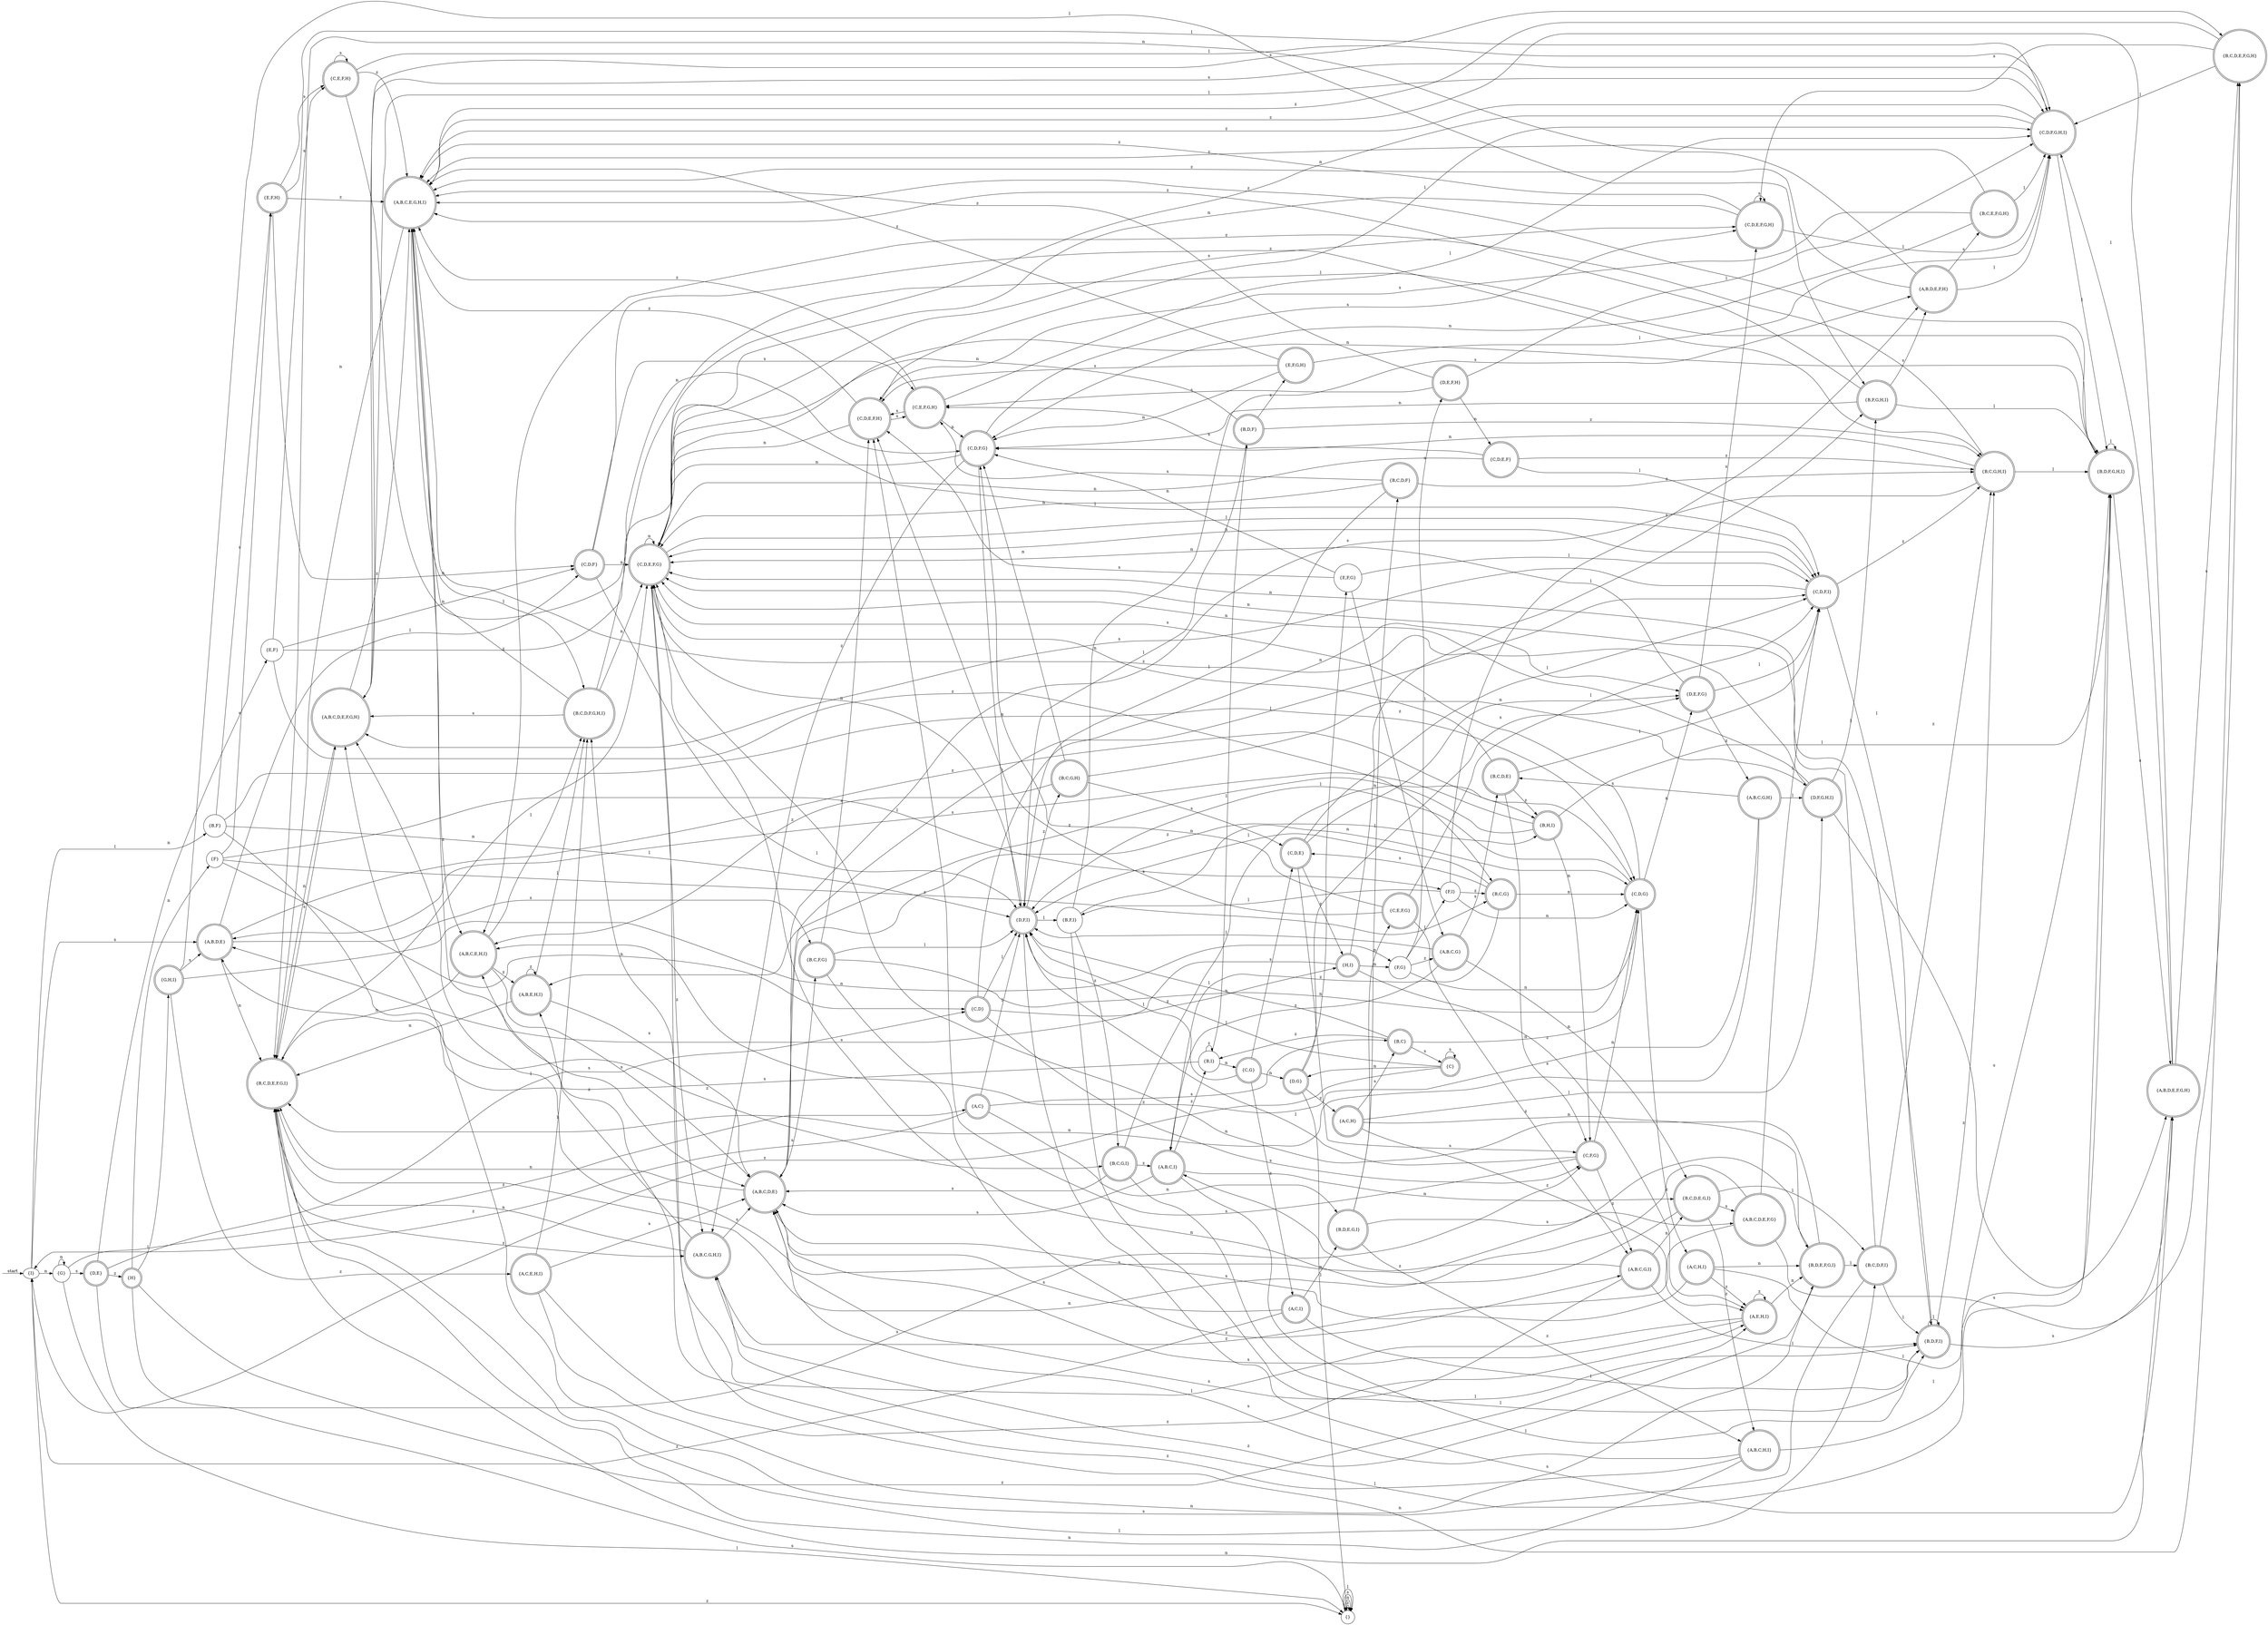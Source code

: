 digraph dfa {
    rankdir = LR;
    __start [style = invis, shape = point];
    __start -> "{I}" [ label = "start" ];
    node [shape = doublecircle]; "{B,C,G,I}" "{A,B,C,I}" "{B,D,F}" "{B,C,G,H,I}" "{A,B,C,E,H,I}" "{A,B,E,H,I}" "{B,C,D,F,G,H,I}" "{A,B,C,E,G,H,I}" "{A,B,C,D,E,F,G,H}" "{C,D,F,G,H,I}" "{B,C,D,E,F,G,H}" "{C,D,E,F,G,H}" "{B,C,D,E,F,G,I}" "{A,B,C,G,H,I}" "{B,C,D,F,I}" "{B,D,F,G,H,I}" "{A,B,D,E,F,G,H}" "{C,D,F,G}" "{E,F,G,H}" "{C,D,E,F,H}" "{C,E,F,G,H}" "{C,D,E,F,G}" "{C,D,F,I}" "{C,G}" "{A,C,I}" "{B,D,E,G,I}" "{A,B,C,H,I}" "{B,C,D,F}" "{A,B,C,D,E,F,G}" "{C,E,F,G}" "{A,B,C,G,I}" "{C,D,E}" "{H,I}" "{A,E,H,I}" "{B,D,E,F,G,I}" "{B,F,G,H,I}" "{A,B,D,E,F,H}" "{B,C,E,F,G,H}" "{A,B,C,G}" "{B,C,D,E}" "{B,H,I}" "{B,C,G}" "{D,E,F,H}" "{C,D,E,F}" "{C,F,G}" "{D,E,F,G}" "{A,B,C,G,H}" "{D,F,G,H,I}" "{D,G}" "{A,C,H}" "{B,C}" "{C}" "{B,C,D,E,G,I}" "{B,D,F,I}" "{A,B,C,D,E}" "{B,C,F,G}" "{D,F,I}" "{B,C,G,H}" "{E,F,H}" "{C,E,F,H}" "{C,D,F}" "{C,D,G}" "{A,C,H,I}" "{A,B,D,E}" "{A,C}" "{D,E}" "{H}" "{G,H,I}" "{A,C,E,H,I}" "{C,D}"
    node [shape = circle];
    "{G}" -> "{D,E}" [ label = "s" ];
    "{D,F,G,H,I}" -> "{C,D,E,F,G}" [ label = "n" ];
    "{C,E,F,H}" -> "{C,D,F,G}" [ label = "n" ];
    "{B,F,G,H,I}" -> "{B,D,F,G,H,I}" [ label = "l" ];
    "{B,C,D,E,F,G,I}" -> "{A,B,C,G,H,I}" [ label = "z" ];
    "{B,C,D,E,G,I}" -> "{B,C,D,F,I}" [ label = "l" ];
    "{A,B,C,D,E,F,G,H}" -> "{A,B,C,E,G,H,I}" [ label = "z" ];
    "{E,F,H}" -> "{C,E,F,H}" [ label = "s" ];
    "{B,C,D,E}" -> "{B,H,I}" [ label = "z" ];
    "{B,C,F,G}" -> "{A,B,C,G,I}" [ label = "z" ];
    "{A,B,C,G}" -> "{B,C,D,E}" [ label = "s" ];
    "{}" -> "{}" [ label = "z" ];
    "{B,F}" -> "{C,D,G}" [ label = "n" ];
    "{C,D,F,G,H,I}" -> "{A,B,C,D,E,F,G,H}" [ label = "s" ];
    "{C,D,E,F,H}" -> "{A,B,C,E,G,H,I}" [ label = "z" ];
    "{C,D,E,F,H}" -> "{C,E,F,G,H}" [ label = "s" ];
    "{B,D,F}" -> "{E,F,G,H}" [ label = "s" ];
    "{B,C}" -> "{D,F,I}" [ label = "l" ];
    "{A,B,C,I}" -> "{B,D,F,I}" [ label = "l" ];
    "{B,I}" -> "{B,I}" [ label = "z" ];
    "{B,D,E,F,G,I}" -> "{B,C,D,F,I}" [ label = "l" ];
    "{A,B,C,G,H}" -> "{D,F,G,H,I}" [ label = "l" ];
    "{I}" -> "{G}" [ label = "n" ];
    "{B,D,F,I}" -> "{B,C,G,H,I}" [ label = "z" ];
    "{A,C,H}" -> "{B,C}" [ label = "s" ];
    "{C,D,F,G,H,I}" -> "{B,D,F,G,H,I}" [ label = "l" ];
    "{C,E,F,G}" -> "{C,D,F,I}" [ label = "l" ];
    "{I}" -> "{A,B,D,E}" [ label = "s" ];
    "{A,C,H}" -> "{B,D,E,F,G,I}" [ label = "n" ];
    "{B,D,E,F,G,I}" -> "{A,B,C,D,E,F,G,H}" [ label = "s" ];
    "{A,B,C,G,H}" -> "{B,C,D,E}" [ label = "s" ];
    "{B,C,D,E}" -> "{C,D,F,I}" [ label = "l" ];
    "{B,C,F,G}" -> "{D,F,I}" [ label = "l" ];
    "{A,B,C,D,E,F,G,H}" -> "{C,D,F,G,H,I}" [ label = "l" ];
    "{A,E,H,I}" -> "{A,B,C,D,E}" [ label = "s" ];
    "{C,F,G}" -> "{C,D,G}" [ label = "n" ];
    "{B,C,G,H,I}" -> "{A,B,C,E,H,I}" [ label = "z" ];
    "{B,F,I}" -> "{B,D,F,I}" [ label = "l" ];
    "{C,E,F,G}" -> "{C,D,E,F,H}" [ label = "s" ];
    "{B,C,D,E,F,G,I}" -> "{C,D,E,F,G}" [ label = "n" ];
    "{I}" -> "{B,F}" [ label = "l" ];
    "{A,B,C,D,E,F,G,H}" -> "{B,C,D,E,F,G,I}" [ label = "n" ];
    "{D,G}" -> "{D,E,F,G}" [ label = "s" ];
    "{B,D,F}" -> "{B,C,G,H,I}" [ label = "z" ];
    "{}" -> "{}" [ label = "n" ];
    "{C,D,E,F,G,H}" -> "{C,D,E,F,G,H}" [ label = "s" ];
    "{E,F,G,H}" -> "{A,B,C,E,G,H,I}" [ label = "z" ];
    "{B,C,G,H,I}" -> "{B,D,F,G,H,I}" [ label = "l" ];
    "{B,F,I}" -> "{B,C,G,I}" [ label = "z" ];
    "{C,D,E,F,G,H}" -> "{C,D,F,G,H,I}" [ label = "l" ];
    "{I}" -> "{}" [ label = "z" ];
    "{B,D,F,I}" -> "{C,D,E,F,G}" [ label = "n" ];
    "{A,B,C,D,E,F,G,H}" -> "{B,C,D,E,F,G,H}" [ label = "s" ];
    "{E,F,H}" -> "{A,B,C,E,G,H,I}" [ label = "z" ];
    "{D,G}" -> "{E,F,G}" [ label = "n" ];
    "{A,E,H,I}" -> "{B,C,D,F,G,H,I}" [ label = "l" ];
    "{}" -> "{}" [ label = "s" ];
    "{A,B,C,G}" -> "{A,B,C,I}" [ label = "z" ];
    "{B,C,G,H}" -> "{A,B,C,E,H,I}" [ label = "z" ];
    "{B,F,G,H,I}" -> "{A,B,D,E,F,H}" [ label = "s" ];
    "{}" -> "{}" [ label = "l" ];
    "{B,C,G,I}" -> "{B,D,F,I}" [ label = "l" ];
    "{G,H,I}" -> "{A,B,D,E}" [ label = "s" ];
    "{B,C,E,F,G,H}" -> "{A,B,C,E,G,H,I}" [ label = "z" ];
    "{D,E,F,H}" -> "{C,D,F,G,H,I}" [ label = "l" ];
    "{B,C,G,I}" -> "{A,B,C,D,E}" [ label = "s" ];
    "{D,E,F,H}" -> "{C,E,F,G,H}" [ label = "s" ];
    "{G,H,I}" -> "{B,F,G,H,I}" [ label = "l" ];
    "{A,B,C,H,I}" -> "{B,C,D,E,F,G,I}" [ label = "n" ];
    "{B,D,F,G,H,I}" -> "{A,B,D,E,F,G,H}" [ label = "s" ];
    "{G}" -> "{}" [ label = "l" ];
    "{D,E}" -> "{H}" [ label = "z" ];
    "{A,C,I}" -> "{I}" [ label = "z" ];
    "{C,E,F,H}" -> "{C,E,F,H}" [ label = "s" ];
    "{B,F}" -> "{E,F,H}" [ label = "s" ];
    "{B,C,G,I}" -> "{C,D,G}" [ label = "n" ];
    "{D,E,F,H}" -> "{C,D,E,F}" [ label = "n" ];
    "{A,B,E,H,I}" -> "{A,B,E,H,I}" [ label = "z" ];
    "{D,E}" -> "{C,F,G}" [ label = "s" ];
    "{B,D,F,G,H,I}" -> "{A,B,C,E,G,H,I}" [ label = "z" ];
    "{C,E,F,H}" -> "{C,D,F,G,H,I}" [ label = "l" ];
    "{B,C,D,F,I}" -> "{B,C,G,H,I}" [ label = "z" ];
    "{B,F}" -> "{D,F,I}" [ label = "l" ];
    "{A,C,I}" -> "{B,D,F,I}" [ label = "l" ];
    "{B,C,E,F,G,H}" -> "{C,D,F,G}" [ label = "n" ];
    "{A,B,E,H,I}" -> "{B,C,D,F,G,H,I}" [ label = "l" ];
    "{A,C,I}" -> "{A,B,C,D,E}" [ label = "s" ];
    "{C,E,F,H}" -> "{A,B,C,E,G,H,I}" [ label = "z" ];
    "{B,C,D,F,I}" -> "{B,D,F,I}" [ label = "l" ];
    "{B,F}" -> "{B,C,G,I}" [ label = "z" ];
    "{A,B,E,H,I}" -> "{A,B,C,D,E}" [ label = "s" ];
    "{B,C,G,I}" -> "{A,B,C,I}" [ label = "z" ];
    "{C,F,G}" -> "{C,D,E,F,H}" [ label = "s" ];
    "{A,E,H,I}" -> "{B,D,E,F,G,I}" [ label = "n" ];
    "{A,E,H,I}" -> "{A,E,H,I}" [ label = "z" ];
    "{A,B,C,I}" -> "{B,C,D,E,G,I}" [ label = "n" ];
    "{A,B,C,I}" -> "{A,B,C,D,E}" [ label = "s" ];
    "{B,I}" -> "{B,D,F}" [ label = "l" ];
    "{A,B,C,I}" -> "{B,I}" [ label = "z" ];
    "{B,I}" -> "{C,G}" [ label = "n" ];
    "{C}" -> "{I}" [ label = "z" ];
    "{A,B,C,E,G,H,I}" -> "{A,B,C,E,H,I}" [ label = "z" ];
    "{C,D}" -> "{C,F,G}" [ label = "s" ];
    "{B,D,E,G,I}" -> "{B,C,D,F}" [ label = "l" ];
    "{B,C,D,F,G,H,I}" -> "{B,D,F,G,H,I}" [ label = "l" ];
    "{A,B,C,E,H,I}" -> "{B,C,D,F,G,H,I}" [ label = "l" ];
    "{B,I}" -> "{A,B,D,E}" [ label = "s" ];
    "{C,D}" -> "{D,F,I}" [ label = "l" ];
    "{B,D,E,G,I}" -> "{A,B,C,D,E,F,G}" [ label = "s" ];
    "{B,C,D,F,G,H,I}" -> "{A,B,C,D,E,F,G,H}" [ label = "s" ];
    "{C}" -> "{D,G}" [ label = "n" ];
    "{A,B,C,E,G,H,I}" -> "{B,C,D,E,F,G,I}" [ label = "n" ];
    "{A,B,C,E,H,I}" -> "{A,B,C,D,E}" [ label = "s" ];
    "{C,F,G}" -> "{D,F,I}" [ label = "l" ];
    "{A,B,C,D,E,F,G}" -> "{A,B,C,G,H,I}" [ label = "z" ];
    "{C,D,G}" -> "{A,C,H,I}" [ label = "z" ];
    "{C}" -> "{C}" [ label = "s" ];
    "{A,B,C,E,H,I}" -> "{B,C,D,E,F,G,I}" [ label = "n" ];
    "{A,B,C,E,G,H,I}" -> "{A,B,C,D,E}" [ label = "s" ];
    "{C,F,G}" -> "{A,B,C,G,I}" [ label = "z" ];
    "{A,B,C,D,E,F,G}" -> "{C,D,F,I}" [ label = "l" ];
    "{C,D,G}" -> "{D,F,I}" [ label = "l" ];
    "{C,D,E,F,H}" -> "{C,D,E,F,G}" [ label = "n" ];
    "{B,D,F}" -> "{C,D,E,F,G}" [ label = "n" ];
    "{B,C,G,H}" -> "{C,D,E}" [ label = "s" ];
    "{E,F,G,H}" -> "{C,D,E,F,H}" [ label = "s" ];
    "{C,D,E,F,G,H}" -> "{A,B,C,E,G,H,I}" [ label = "z" ];
    "{B,C,D,E,G,I}" -> "{A,B,C,D,E,F,G}" [ label = "s" ];
    "{C,D,E,F,H}" -> "{C,D,F,G,H,I}" [ label = "l" ];
    "{B,C}" -> "{C}" [ label = "s" ];
    "{B,D,F}" -> "{D,F,I}" [ label = "l" ];
    "{C,D,F,I}" -> "{A,B,C,D,E,F,G,H}" [ label = "s" ];
    "{B,C,G,H,I}" -> "{C,D,F,G}" [ label = "n" ];
    "{A,B,C,G,H}" -> "{A,B,C,E,H,I}" [ label = "z" ];
    "{B,D,E,F,G,I}" -> "{A,B,C,G,H,I}" [ label = "z" ];
    "{C,D,F,G,H,I}" -> "{A,B,C,E,G,H,I}" [ label = "z" ];
    "{C,D,F,I}" -> "{C,D,E,F,G}" [ label = "n" ];
    "{B,C,G,H,I}" -> "{A,B,C,D,E}" [ label = "s" ];
    "{B,D,E,G,I}" -> "{C,E,F,G}" [ label = "n" ];
    "{B,C,D,F,G,H,I}" -> "{C,D,E,F,G}" [ label = "n" ];
    "{C}" -> "{D,F,I}" [ label = "l" ];
    "{A,B,C,E,G,H,I}" -> "{B,C,D,F,G,H,I}" [ label = "l" ];
    "{B,D,E,G,I}" -> "{A,B,C,H,I}" [ label = "z" ];
    "{B,C,D,F,G,H,I}" -> "{A,B,C,E,G,H,I}" [ label = "z" ];
    "{A,B,C,E,H,I}" -> "{A,B,E,H,I}" [ label = "z" ];
    "{A,C,I}" -> "{B,D,E,G,I}" [ label = "n" ];
    "{D,E,F,H}" -> "{A,B,C,E,G,H,I}" [ label = "z" ];
    "{B,C,E,F,G,H}" -> "{C,D,F,G,H,I}" [ label = "l" ];
    "{A,B,E,H,I}" -> "{B,C,D,E,F,G,I}" [ label = "n" ];
    "{A,B,C,G,H}" -> "{B,C,D,E,F,G,I}" [ label = "n" ];
    "{B,D,E,F,G,I}" -> "{C,D,E,F,G}" [ label = "n" ];
    "{C,D,F,G,H,I}" -> "{C,D,E,F,G}" [ label = "n" ];
    "{B,C,D,E,F,G,H}" -> "{C,D,E,F,G}" [ label = "n" ];
    "{B,C,D,E,F,G,H}" -> "{C,D,E,F,G,H}" [ label = "s" ];
    "{B,C,D,E,F,G,H}" -> "{C,D,F,G,H,I}" [ label = "l" ];
    "{B,C,D,E,F,G,H}" -> "{A,B,C,E,G,H,I}" [ label = "z" ];
    "{C,D,E,F,G,H}" -> "{C,D,E,F,G}" [ label = "n" ];
    "{G}" -> "{G}" [ label = "n" ];
    "{D,F,G,H,I}" -> "{A,B,D,E,F,G,H}" [ label = "s" ];
    "{B,C,D,E,F,G,I}" -> "{A,B,C,D,E,F,G,H}" [ label = "s" ];
    "{E,F}" -> "{B,C,G}" [ label = "z" ];
    "{D,F,G,H,I}" -> "{B,F,G,H,I}" [ label = "l" ];
    "{B,C,D,E,G,I}" -> "{A,B,C,H,I}" [ label = "z" ];
    "{B,C,D,E,F,G,I}" -> "{B,C,D,F,I}" [ label = "l" ];
    "{E,F}" -> "{C,D,F,I}" [ label = "l" ];
    "{D,F,G,H,I}" -> "{A,B,C,E,G,H,I}" [ label = "z" ];
    "{A,B,C,G,H,I}" -> "{B,C,D,E,F,G,I}" [ label = "n" ];
    "{H,I}" -> "{A,E,H,I}" [ label = "z" ];
    "{A,B,C,G,H,I}" -> "{A,B,C,D,E}" [ label = "s" ];
    "{A,B,C,D,E}" -> "{B,H,I}" [ label = "z" ];
    "{A,B,C,G,H,I}" -> "{B,D,F,G,H,I}" [ label = "l" ];
    "{A,B,C,D,E}" -> "{C,D,F,I}" [ label = "l" ];
    "{H,I}" -> "{A,B,D,E}" [ label = "s" ];
    "{A,B,C,G,H,I}" -> "{A,B,C,E,H,I}" [ label = "z" ];
    "{B,C,D,F,I}" -> "{C,D,E,F,G}" [ label = "n" ];
    "{B,H,I}" -> "{A,B,E,H,I}" [ label = "z" ];
    "{B,C,D,F,I}" -> "{A,B,C,D,E,F,G,H}" [ label = "s" ];
    "{F,G}" -> "{A,B,C,G}" [ label = "z" ];
    "{B,H,I}" -> "{A,B,D,E}" [ label = "s" ];
    "{F,G}" -> "{F,I}" [ label = "l" ];
    "{A,B,C,H,I}" -> "{A,B,C,D,E}" [ label = "s" ];
    "{B,D,F,G,H,I}" -> "{C,D,E,F,G}" [ label = "n" ];
    "{B,D,F,G,H,I}" -> "{B,D,F,G,H,I}" [ label = "l" ];
    "{A,B,D,E,F,G,H}" -> "{B,C,D,E,F,G,I}" [ label = "n" ];
    "{F}" -> "{F,I}" [ label = "l" ];
    "{A,B,D,E,F,G,H}" -> "{B,C,D,E,F,G,H}" [ label = "s" ];
    "{F}" -> "{E,F,H}" [ label = "s" ];
    "{A,B,D,E,F,G,H}" -> "{C,D,F,G,H,I}" [ label = "l" ];
    "{A,B,D,E,F,G,H}" -> "{A,B,C,E,G,H,I}" [ label = "z" ];
    "{C,D,F,G}" -> "{C,D,E,F,G}" [ label = "n" ];
    "{C,D,F,G}" -> "{C,D,E,F,G,H}" [ label = "s" ];
    "{H}" -> "{A,E,H,I}" [ label = "z" ];
    "{C,D,F,G}" -> "{D,F,I}" [ label = "l" ];
    "{H}" -> "{G,H,I}" [ label = "l" ];
    "{C,D,F,G}" -> "{A,B,C,G,H,I}" [ label = "z" ];
    "{B,C,D,E}" -> "{C,D,E,F,G}" [ label = "n" ];
    "{B,C,F,G}" -> "{C,D,G}" [ label = "n" ];
    "{E,F,G,H}" -> "{C,D,F,G}" [ label = "n" ];
    "{B,C,D,E}" -> "{C,F,G}" [ label = "s" ];
    "{B,C,F,G}" -> "{C,D,E,F,H}" [ label = "s" ];
    "{D,F,I}" -> "{B,C,G,H}" [ label = "z" ];
    "{E,F,G,H}" -> "{C,D,F,G,H,I}" [ label = "l" ];
    "{D,F,I}" -> "{B,F,I}" [ label = "l" ];
    "{C,E,F,G}" -> "{A,B,C,G,I}" [ label = "z" ];
    "{C,E,F,G,H}" -> "{C,D,F,G}" [ label = "n" ];
    "{H,I}" -> "{B,F,G,H,I}" [ label = "l" ];
    "{C,E,F,G,H}" -> "{C,D,E,F,H}" [ label = "s" ];
    "{C,D,F,I}" -> "{B,C,G,H,I}" [ label = "z" ];
    "{C,E,F,G,H}" -> "{C,D,F,G,H,I}" [ label = "l" ];
    "{C,D,F,I}" -> "{B,D,F,I}" [ label = "l" ];
    "{C,E,F,G}" -> "{C,D,F,G}" [ label = "n" ];
    "{C,E,F,G,H}" -> "{A,B,C,E,G,H,I}" [ label = "z" ];
    "{C,D,E,F,G}" -> "{C,D,E,F,G}" [ label = "n" ];
    "{B,C,G}" -> "{A,B,C,I}" [ label = "z" ];
    "{A,B,D,E}" -> "{C,D,F}" [ label = "l" ];
    "{C,D,E,F,G}" -> "{C,D,E,F,G,H}" [ label = "s" ];
    "{A,B,D,E}" -> "{B,C,F,G}" [ label = "s" ];
    "{C,D,E,F,G}" -> "{C,D,F,I}" [ label = "l" ];
    "{B,C,G}" -> "{C,D,E}" [ label = "s" ];
    "{C,D,E,F,G}" -> "{A,B,C,G,H,I}" [ label = "z" ];
    "{C,G}" -> "{D,G}" [ label = "n" ];
    "{C,G}" -> "{C,D,E}" [ label = "s" ];
    "{C,G}" -> "{D,F,I}" [ label = "l" ];
    "{C,G}" -> "{A,C,I}" [ label = "z" ];
    "{B,C,D,F}" -> "{D,F,I}" [ label = "l" ];
    "{B,C,D,F}" -> "{C,E,F,G,H}" [ label = "s" ];
    "{A,B,C,H,I}" -> "{B,D,F,G,H,I}" [ label = "l" ];
    "{A,B,C,H,I}" -> "{A,B,E,H,I}" [ label = "z" ];
    "{B,C,D,F}" -> "{C,D,E,F,G}" [ label = "n" ];
    "{B,C,D,F}" -> "{B,C,G,H,I}" [ label = "z" ];
    "{C,D,G}" -> "{D,E,F,G}" [ label = "n" ];
    "{A,B,C,D,E,F,G}" -> "{B,C,D,E,F,G,I}" [ label = "n" ];
    "{C,D,G}" -> "{C,D,E,F,G}" [ label = "s" ];
    "{A,B,C,D,E,F,G}" -> "{B,C,D,E,F,G,H}" [ label = "s" ];
    "{A,B,C,G,I}" -> "{B,C,D,E,G,I}" [ label = "n" ];
    "{A,B,C,G,I}" -> "{A,B,C,D,E}" [ label = "s" ];
    "{A,B,C,G,I}" -> "{B,D,F,I}" [ label = "l" ];
    "{A,B,C,G,I}" -> "{A,B,C,I}" [ label = "z" ];
    "{C,D,E}" -> "{D,E,F,G}" [ label = "n" ];
    "{C,D,E}" -> "{C,F,G}" [ label = "s" ];
    "{C,D,E}" -> "{C,D,F,I}" [ label = "l" ];
    "{C,D,E}" -> "{H,I}" [ label = "z" ];
    "{H,I}" -> "{F,G}" [ label = "n" ];
    "{B,F,G,H,I}" -> "{C,D,F,G}" [ label = "n" ];
    "{B,F,G,H,I}" -> "{A,B,C,E,G,H,I}" [ label = "z" ];
    "{D,E,F,G}" -> "{A,B,C,G,H}" [ label = "z" ];
    "{A,B,D,E,F,H}" -> "{B,C,D,E,F,G,I}" [ label = "n" ];
    "{A,B,D,E,F,H}" -> "{B,C,E,F,G,H}" [ label = "s" ];
    "{A,B,D,E,F,H}" -> "{C,D,F,G,H,I}" [ label = "l" ];
    "{D,E,F,G}" -> "{C,D,E,F,G}" [ label = "n" ];
    "{A,B,D,E,F,H}" -> "{A,B,C,E,G,H,I}" [ label = "z" ];
    "{F,G}" -> "{C,D,G}" [ label = "n" ];
    "{B,H,I}" -> "{B,D,F,G,H,I}" [ label = "l" ];
    "{F,G}" -> "{D,E,F,H}" [ label = "s" ];
    "{G,H,I}" -> "{A,C,E,H,I}" [ label = "z" ];
    "{B,C,E,F,G,H}" -> "{C,D,E,F,H}" [ label = "s" ];
    "{A,B,C,G}" -> "{B,C,D,E,G,I}" [ label = "n" ];
    "{A,B,C,G}" -> "{D,F,I}" [ label = "l" ];
    "{B,H,I}" -> "{C,F,G}" [ label = "n" ];
    "{F,I}" -> "{C,D,G}" [ label = "n" ];
    "{E,F,G}" -> "{A,B,C,G}" [ label = "z" ];
    "{F,I}" -> "{A,B,D,E,F,H}" [ label = "s" ];
    "{F,I}" -> "{B,F,I}" [ label = "l" ];
    "{E,F,G}" -> "{C,D,E,F,H}" [ label = "s" ];
    "{F,I}" -> "{B,C,G}" [ label = "z" ];
    "{B,C,G}" -> "{C,D,G}" [ label = "n" ];
    "{B,C,G}" -> "{D,F,I}" [ label = "l" ];
    "{B,F,I}" -> "{C,D,G}" [ label = "n" ];
    "{B,F,I}" -> "{A,B,D,E,F,H}" [ label = "s" ];
    "{C,D,E,F}" -> "{C,D,E,F,G}" [ label = "n" ];
    "{B,C}" -> "{B,I}" [ label = "z" ];
    "{C,D,E,F}" -> "{C,E,F,G,H}" [ label = "s" ];
    "{C,D,E,F}" -> "{C,D,F,I}" [ label = "l" ];
    "{C,D,E,F}" -> "{B,C,G,H,I}" [ label = "z" ];
    "{B,D,F,I}" -> "{B,D,F,I}" [ label = "l" ];
    "{D,E,F,G}" -> "{C,D,E,F,G,H}" [ label = "s" ];
    "{D,E,F,G}" -> "{C,D,F,I}" [ label = "l" ];
    "{D,G}" -> "{}" [ label = "l" ];
    "{E,F,H}" -> "{C,D,F}" [ label = "n" ];
    "{D,G}" -> "{A,C,H}" [ label = "z" ];
    "{A,C,H}" -> "{D,F,G,H,I}" [ label = "l" ];
    "{B,D,F,I}" -> "{A,B,D,E,F,G,H}" [ label = "s" ];
    "{A,C,H}" -> "{A,E,H,I}" [ label = "z" ];
    "{B,C}" -> "{C,D,G}" [ label = "n" ];
    "{E,F,G}" -> "{C,D,F,G}" [ label = "n" ];
    "{E,F,G}" -> "{C,D,F,I}" [ label = "l" ];
    "{B,C,D,E,G,I}" -> "{C,D,E,F,G}" [ label = "n" ];
    "{A,B,C,D,E}" -> "{B,C,D,E,F,G,I}" [ label = "n" ];
    "{A,B,C,D,E}" -> "{B,C,F,G}" [ label = "s" ];
    "{D,F,I}" -> "{C,D,E,F,G}" [ label = "n" ];
    "{D,F,I}" -> "{A,B,D,E,F,G,H}" [ label = "s" ];
    "{B,C,G,H}" -> "{C,D,F,G}" [ label = "n" ];
    "{B,C,G,H}" -> "{D,F,G,H,I}" [ label = "l" ];
    "{E,F,H}" -> "{C,D,F,G,H,I}" [ label = "l" ];
    "{C,D,F}" -> "{C,D,E,F,G}" [ label = "n" ];
    "{C,D,F}" -> "{C,E,F,G,H}" [ label = "s" ];
    "{C,D,F}" -> "{D,F,I}" [ label = "l" ];
    "{H}" -> "{}" [ label = "s" ];
    "{C,D,F}" -> "{B,C,G,H,I}" [ label = "z" ];
    "{A,C,H,I}" -> "{B,D,E,F,G,I}" [ label = "n" ];
    "{A,C,H,I}" -> "{A,B,C,D,E}" [ label = "s" ];
    "{A,C,H,I}" -> "{B,D,F,G,H,I}" [ label = "l" ];
    "{A,C,H,I}" -> "{A,E,H,I}" [ label = "z" ];
    "{A,B,D,E}" -> "{B,C,D,E,F,G,I}" [ label = "n" ];
    "{A,B,D,E}" -> "{B,H,I}" [ label = "z" ];
    "{D,E}" -> "{C,D}" [ label = "l" ];
    "{G}" -> "{A,C}" [ label = "z" ];
    "{A,C}" -> "{B,D,E,G,I}" [ label = "n" ];
    "{A,C}" -> "{B,C}" [ label = "s" ];
    "{A,C}" -> "{D,F,I}" [ label = "l" ];
    "{A,C}" -> "{I}" [ label = "z" ];
    "{D,E}" -> "{E,F}" [ label = "n" ];
    "{H}" -> "{F}" [ label = "n" ];
    "{G,H,I}" -> "{F,G}" [ label = "n" ];
    "{A,C,E,H,I}" -> "{B,D,E,F,G,I}" [ label = "n" ];
    "{A,C,E,H,I}" -> "{A,B,C,D,E}" [ label = "s" ];
    "{A,C,E,H,I}" -> "{B,C,D,F,G,H,I}" [ label = "l" ];
    "{A,C,E,H,I}" -> "{A,E,H,I}" [ label = "z" ];
    "{F}" -> "{C,D}" [ label = "n" ];
    "{F}" -> "{B,C,G}" [ label = "z" ];
    "{C,D}" -> "{D,E,F,G}" [ label = "n" ];
    "{C,D}" -> "{H,I}" [ label = "z" ];
    "{E,F}" -> "{C,D,F}" [ label = "n" ];
    "{E,F}" -> "{C,E,F,H}" [ label = "s" ];
}
